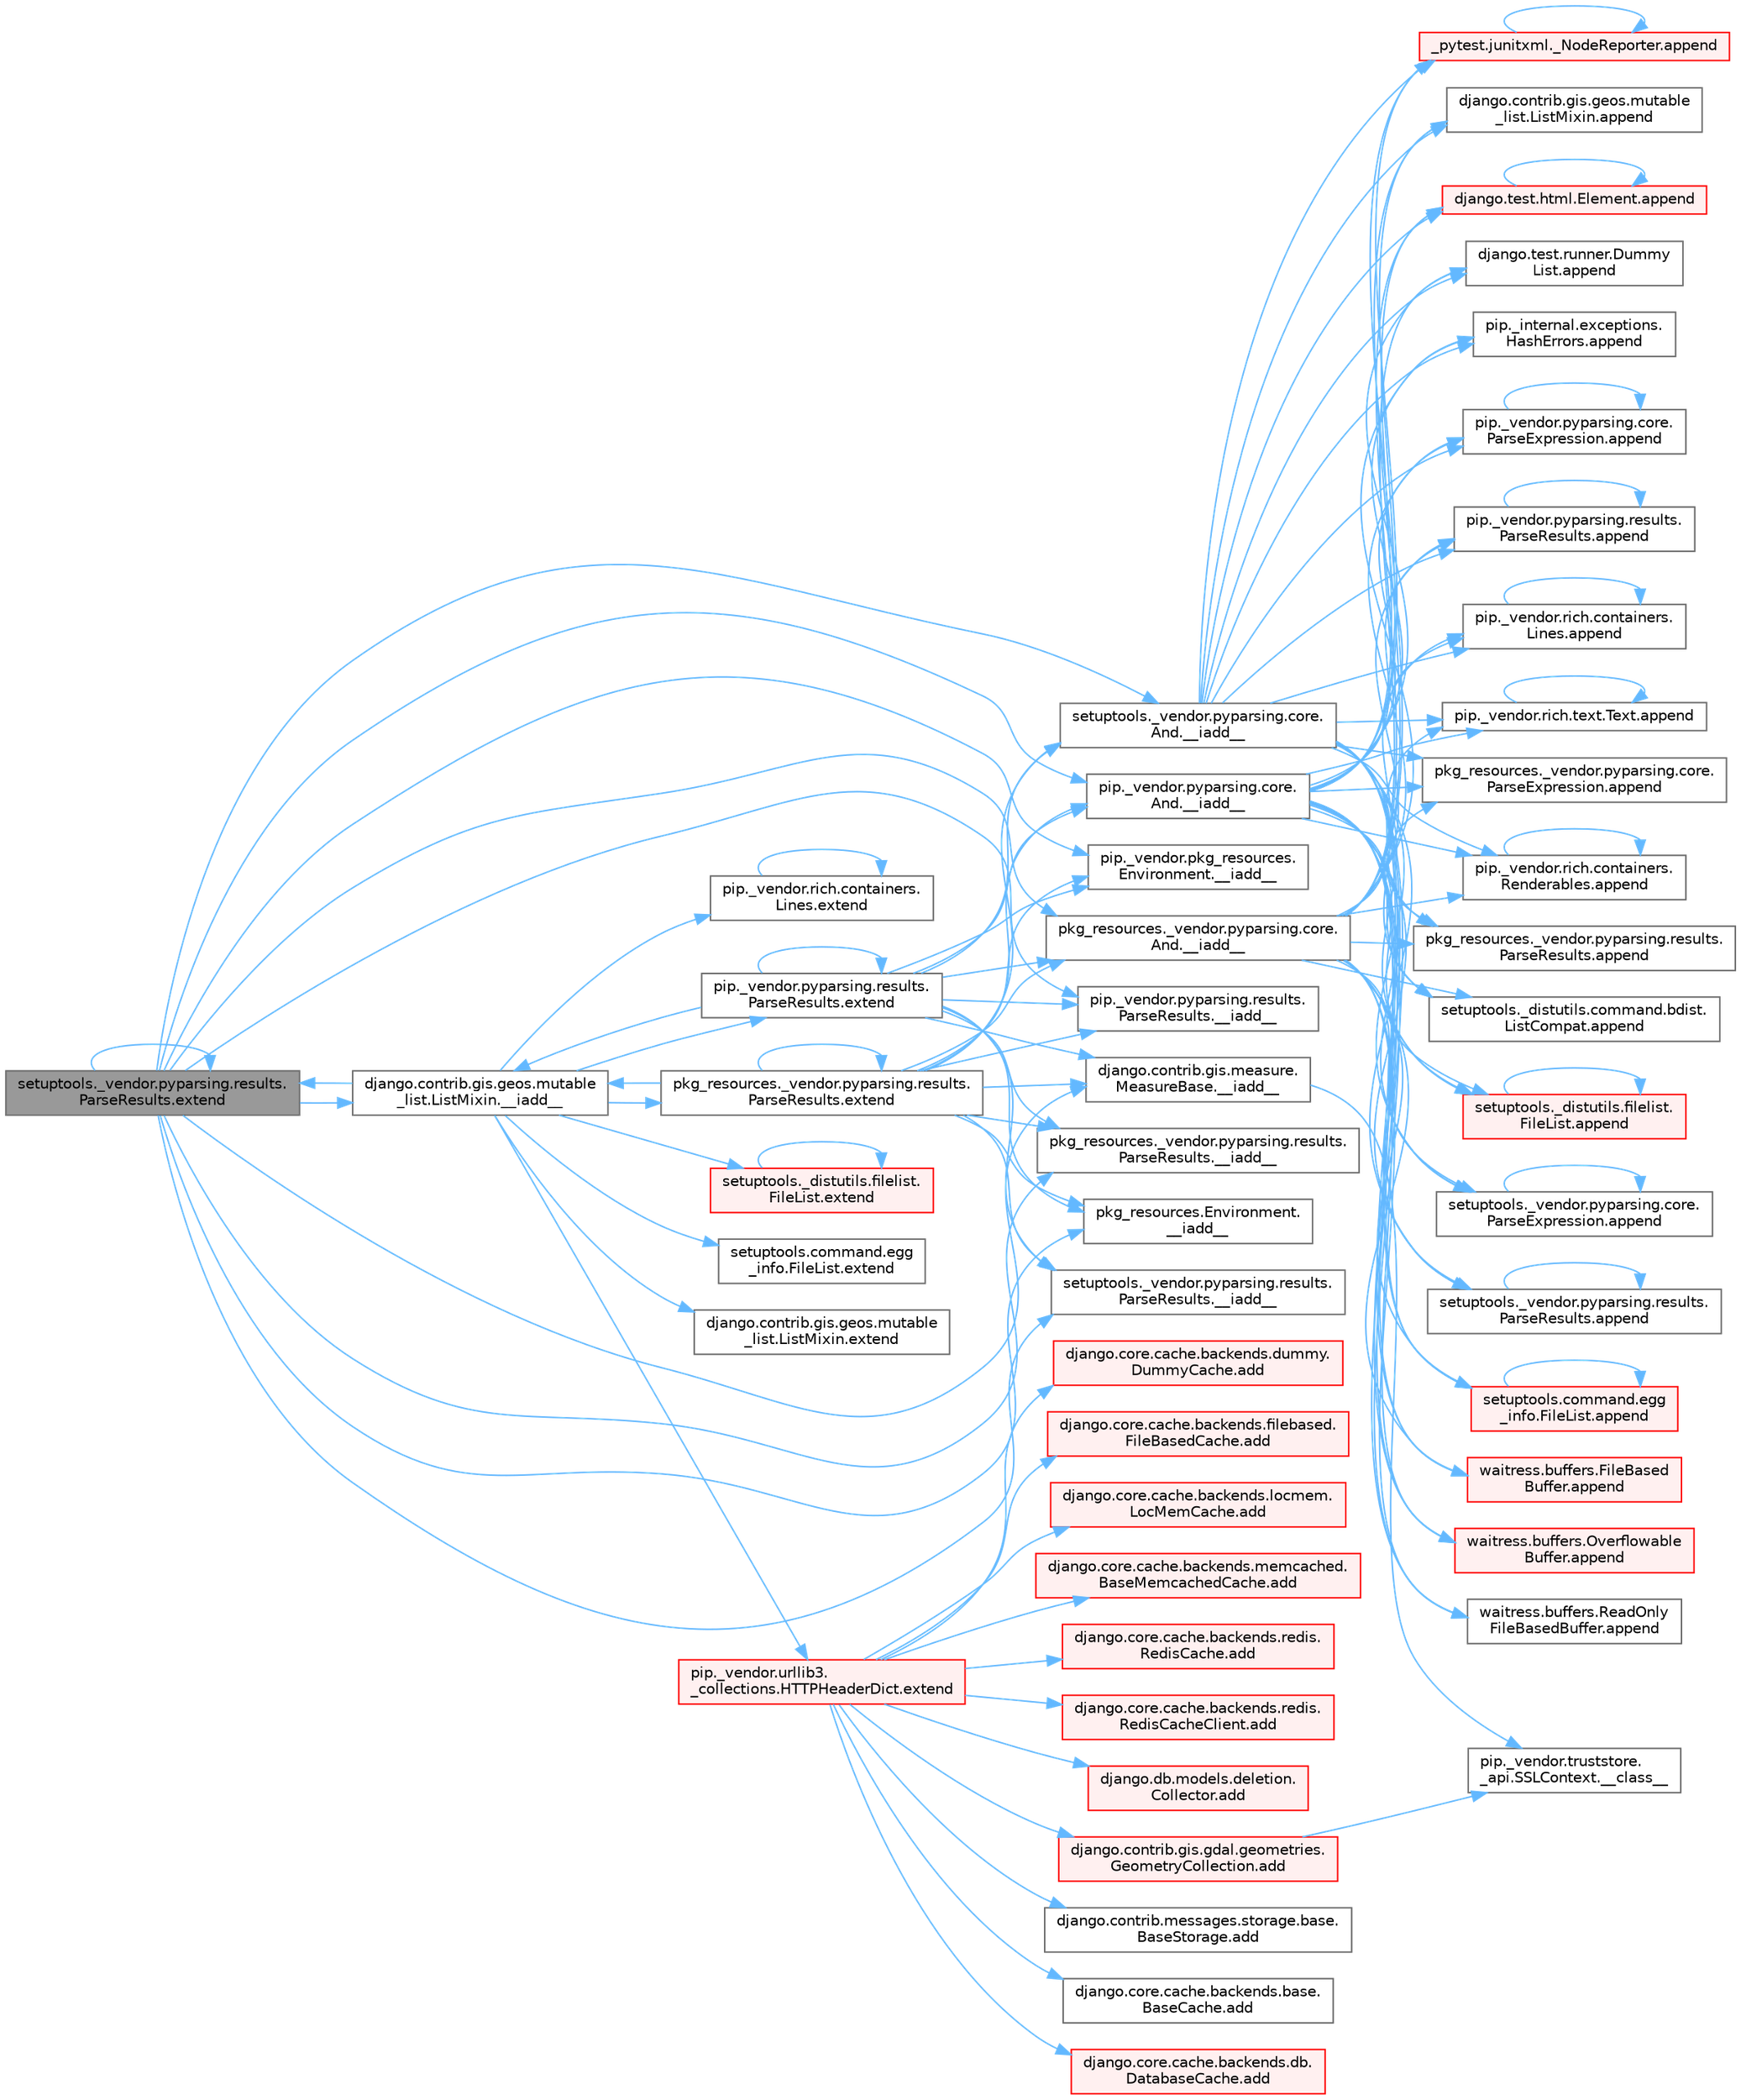 digraph "setuptools._vendor.pyparsing.results.ParseResults.extend"
{
 // LATEX_PDF_SIZE
  bgcolor="transparent";
  edge [fontname=Helvetica,fontsize=10,labelfontname=Helvetica,labelfontsize=10];
  node [fontname=Helvetica,fontsize=10,shape=box,height=0.2,width=0.4];
  rankdir="LR";
  Node1 [id="Node000001",label="setuptools._vendor.pyparsing.results.\lParseResults.extend",height=0.2,width=0.4,color="gray40", fillcolor="grey60", style="filled", fontcolor="black",tooltip=" "];
  Node1 -> Node2 [id="edge1_Node000001_Node000002",color="steelblue1",style="solid",tooltip=" "];
  Node2 [id="Node000002",label="django.contrib.gis.geos.mutable\l_list.ListMixin.__iadd__",height=0.2,width=0.4,color="grey40", fillcolor="white", style="filled",URL="$classdjango_1_1contrib_1_1gis_1_1geos_1_1mutable__list_1_1_list_mixin.html#a892ce7a768206faf1d6150c2d2faf64f",tooltip=" "];
  Node2 -> Node3 [id="edge2_Node000002_Node000003",color="steelblue1",style="solid",tooltip=" "];
  Node3 [id="Node000003",label="django.contrib.gis.geos.mutable\l_list.ListMixin.extend",height=0.2,width=0.4,color="grey40", fillcolor="white", style="filled",URL="$classdjango_1_1contrib_1_1gis_1_1geos_1_1mutable__list_1_1_list_mixin.html#ac54d378ddda85375092a3504b9c41ad2",tooltip=" "];
  Node2 -> Node4 [id="edge3_Node000002_Node000004",color="steelblue1",style="solid",tooltip=" "];
  Node4 [id="Node000004",label="pip._vendor.pyparsing.results.\lParseResults.extend",height=0.2,width=0.4,color="grey40", fillcolor="white", style="filled",URL="$classpip_1_1__vendor_1_1pyparsing_1_1results_1_1_parse_results.html#a3a8a69368a4bca23dd54b356a2a06946",tooltip=" "];
  Node4 -> Node2 [id="edge4_Node000004_Node000002",color="steelblue1",style="solid",tooltip=" "];
  Node4 -> Node5 [id="edge5_Node000004_Node000005",color="steelblue1",style="solid",tooltip=" "];
  Node5 [id="Node000005",label="django.contrib.gis.measure.\lMeasureBase.__iadd__",height=0.2,width=0.4,color="grey40", fillcolor="white", style="filled",URL="$classdjango_1_1contrib_1_1gis_1_1measure_1_1_measure_base.html#a58f2a532d916d224af35818fba5771a2",tooltip=" "];
  Node5 -> Node6 [id="edge6_Node000005_Node000006",color="steelblue1",style="solid",tooltip=" "];
  Node6 [id="Node000006",label="pip._vendor.truststore.\l_api.SSLContext.__class__",height=0.2,width=0.4,color="grey40", fillcolor="white", style="filled",URL="$classpip_1_1__vendor_1_1truststore_1_1__api_1_1_s_s_l_context.html#a530861514f31eabaa3f513557d6e66de",tooltip=" "];
  Node4 -> Node7 [id="edge7_Node000004_Node000007",color="steelblue1",style="solid",tooltip=" "];
  Node7 [id="Node000007",label="pip._vendor.pkg_resources.\lEnvironment.__iadd__",height=0.2,width=0.4,color="grey40", fillcolor="white", style="filled",URL="$classpip_1_1__vendor_1_1pkg__resources_1_1_environment.html#ad20961b8c74bd2062f0ed04410bedcfd",tooltip=" "];
  Node4 -> Node8 [id="edge8_Node000004_Node000008",color="steelblue1",style="solid",tooltip=" "];
  Node8 [id="Node000008",label="pip._vendor.pyparsing.core.\lAnd.__iadd__",height=0.2,width=0.4,color="grey40", fillcolor="white", style="filled",URL="$classpip_1_1__vendor_1_1pyparsing_1_1core_1_1_and.html#a95acc8d227938acc37737c38dedc21ae",tooltip=" "];
  Node8 -> Node9 [id="edge9_Node000008_Node000009",color="steelblue1",style="solid",tooltip=" "];
  Node9 [id="Node000009",label="_pytest.junitxml._NodeReporter.append",height=0.2,width=0.4,color="red", fillcolor="#FFF0F0", style="filled",URL="$class__pytest_1_1junitxml_1_1___node_reporter.html#a0d3785f487e93f5ad0249ca59e7bda5e",tooltip=" "];
  Node9 -> Node9 [id="edge10_Node000009_Node000009",color="steelblue1",style="solid",tooltip=" "];
  Node8 -> Node13 [id="edge11_Node000008_Node000013",color="steelblue1",style="solid",tooltip=" "];
  Node13 [id="Node000013",label="django.contrib.gis.geos.mutable\l_list.ListMixin.append",height=0.2,width=0.4,color="grey40", fillcolor="white", style="filled",URL="$classdjango_1_1contrib_1_1gis_1_1geos_1_1mutable__list_1_1_list_mixin.html#a6e588a3294ea051832ff78d8944c4158",tooltip=" "];
  Node8 -> Node14 [id="edge12_Node000008_Node000014",color="steelblue1",style="solid",tooltip=" "];
  Node14 [id="Node000014",label="django.test.html.Element.append",height=0.2,width=0.4,color="red", fillcolor="#FFF0F0", style="filled",URL="$classdjango_1_1test_1_1html_1_1_element.html#a777b8a687c36ca1eae49eabec1963e0c",tooltip=" "];
  Node14 -> Node14 [id="edge13_Node000014_Node000014",color="steelblue1",style="solid",tooltip=" "];
  Node8 -> Node2466 [id="edge14_Node000008_Node002466",color="steelblue1",style="solid",tooltip=" "];
  Node2466 [id="Node002466",label="django.test.runner.Dummy\lList.append",height=0.2,width=0.4,color="grey40", fillcolor="white", style="filled",URL="$classdjango_1_1test_1_1runner_1_1_dummy_list.html#aa8ad44b98de8efc946e8bbb7e1913e0b",tooltip=" "];
  Node8 -> Node2467 [id="edge15_Node000008_Node002467",color="steelblue1",style="solid",tooltip=" "];
  Node2467 [id="Node002467",label="pip._internal.exceptions.\lHashErrors.append",height=0.2,width=0.4,color="grey40", fillcolor="white", style="filled",URL="$classpip_1_1__internal_1_1exceptions_1_1_hash_errors.html#a9519d1619774a4354693040643bf695f",tooltip=" "];
  Node8 -> Node2468 [id="edge16_Node000008_Node002468",color="steelblue1",style="solid",tooltip=" "];
  Node2468 [id="Node002468",label="pip._vendor.pyparsing.core.\lParseExpression.append",height=0.2,width=0.4,color="grey40", fillcolor="white", style="filled",URL="$classpip_1_1__vendor_1_1pyparsing_1_1core_1_1_parse_expression.html#a5391d96d872c38546024c638f8d19320",tooltip=" "];
  Node2468 -> Node2468 [id="edge17_Node002468_Node002468",color="steelblue1",style="solid",tooltip=" "];
  Node8 -> Node2469 [id="edge18_Node000008_Node002469",color="steelblue1",style="solid",tooltip=" "];
  Node2469 [id="Node002469",label="pip._vendor.pyparsing.results.\lParseResults.append",height=0.2,width=0.4,color="grey40", fillcolor="white", style="filled",URL="$classpip_1_1__vendor_1_1pyparsing_1_1results_1_1_parse_results.html#a1769e3a18e6183e7b515ae5d877ccf2c",tooltip=" "];
  Node2469 -> Node2469 [id="edge19_Node002469_Node002469",color="steelblue1",style="solid",tooltip=" "];
  Node8 -> Node2470 [id="edge20_Node000008_Node002470",color="steelblue1",style="solid",tooltip=" "];
  Node2470 [id="Node002470",label="pip._vendor.rich.containers.\lLines.append",height=0.2,width=0.4,color="grey40", fillcolor="white", style="filled",URL="$classpip_1_1__vendor_1_1rich_1_1containers_1_1_lines.html#aff4b2a3774cbf79a01aef7d63a59e369",tooltip=" "];
  Node2470 -> Node2470 [id="edge21_Node002470_Node002470",color="steelblue1",style="solid",tooltip=" "];
  Node8 -> Node2471 [id="edge22_Node000008_Node002471",color="steelblue1",style="solid",tooltip=" "];
  Node2471 [id="Node002471",label="pip._vendor.rich.containers.\lRenderables.append",height=0.2,width=0.4,color="grey40", fillcolor="white", style="filled",URL="$classpip_1_1__vendor_1_1rich_1_1containers_1_1_renderables.html#a0dfe848a00b624ef9561a72925b266a1",tooltip=" "];
  Node2471 -> Node2471 [id="edge23_Node002471_Node002471",color="steelblue1",style="solid",tooltip=" "];
  Node8 -> Node2472 [id="edge24_Node000008_Node002472",color="steelblue1",style="solid",tooltip=" "];
  Node2472 [id="Node002472",label="pip._vendor.rich.text.Text.append",height=0.2,width=0.4,color="grey40", fillcolor="white", style="filled",URL="$classpip_1_1__vendor_1_1rich_1_1text_1_1_text.html#ac50e796231ea0bcbefd7fdda378ae2d0",tooltip=" "];
  Node2472 -> Node2472 [id="edge25_Node002472_Node002472",color="steelblue1",style="solid",tooltip=" "];
  Node8 -> Node2473 [id="edge26_Node000008_Node002473",color="steelblue1",style="solid",tooltip=" "];
  Node2473 [id="Node002473",label="pkg_resources._vendor.pyparsing.core.\lParseExpression.append",height=0.2,width=0.4,color="grey40", fillcolor="white", style="filled",URL="$classpkg__resources_1_1__vendor_1_1pyparsing_1_1core_1_1_parse_expression.html#adf2aceeef4bcf571b1ead3887b141c55",tooltip=" "];
  Node8 -> Node2474 [id="edge27_Node000008_Node002474",color="steelblue1",style="solid",tooltip=" "];
  Node2474 [id="Node002474",label="pkg_resources._vendor.pyparsing.results.\lParseResults.append",height=0.2,width=0.4,color="grey40", fillcolor="white", style="filled",URL="$classpkg__resources_1_1__vendor_1_1pyparsing_1_1results_1_1_parse_results.html#ad04399ef1413da47879c6bd5e3112f9c",tooltip=" "];
  Node8 -> Node2475 [id="edge28_Node000008_Node002475",color="steelblue1",style="solid",tooltip=" "];
  Node2475 [id="Node002475",label="setuptools._distutils.command.bdist.\lListCompat.append",height=0.2,width=0.4,color="grey40", fillcolor="white", style="filled",URL="$classsetuptools_1_1__distutils_1_1command_1_1bdist_1_1_list_compat.html#a71969fcaf7e65a8617c14462b65bc66f",tooltip=" "];
  Node8 -> Node2476 [id="edge29_Node000008_Node002476",color="steelblue1",style="solid",tooltip=" "];
  Node2476 [id="Node002476",label="setuptools._distutils.filelist.\lFileList.append",height=0.2,width=0.4,color="red", fillcolor="#FFF0F0", style="filled",URL="$classsetuptools_1_1__distutils_1_1filelist_1_1_file_list.html#aa9ee6398f54c690ec1af5df79fb1fbac",tooltip=" "];
  Node2476 -> Node2476 [id="edge30_Node002476_Node002476",color="steelblue1",style="solid",tooltip=" "];
  Node8 -> Node2477 [id="edge31_Node000008_Node002477",color="steelblue1",style="solid",tooltip=" "];
  Node2477 [id="Node002477",label="setuptools._vendor.pyparsing.core.\lParseExpression.append",height=0.2,width=0.4,color="grey40", fillcolor="white", style="filled",URL="$classsetuptools_1_1__vendor_1_1pyparsing_1_1core_1_1_parse_expression.html#afdaa9ae90fd33a1499cc292ad535a140",tooltip=" "];
  Node2477 -> Node2477 [id="edge32_Node002477_Node002477",color="steelblue1",style="solid",tooltip=" "];
  Node8 -> Node2478 [id="edge33_Node000008_Node002478",color="steelblue1",style="solid",tooltip=" "];
  Node2478 [id="Node002478",label="setuptools._vendor.pyparsing.results.\lParseResults.append",height=0.2,width=0.4,color="grey40", fillcolor="white", style="filled",URL="$classsetuptools_1_1__vendor_1_1pyparsing_1_1results_1_1_parse_results.html#a349f73c43f7cd106c5cb4ec2e3b5f95e",tooltip=" "];
  Node2478 -> Node2478 [id="edge34_Node002478_Node002478",color="steelblue1",style="solid",tooltip=" "];
  Node8 -> Node2479 [id="edge35_Node000008_Node002479",color="steelblue1",style="solid",tooltip=" "];
  Node2479 [id="Node002479",label="setuptools.command.egg\l_info.FileList.append",height=0.2,width=0.4,color="red", fillcolor="#FFF0F0", style="filled",URL="$classsetuptools_1_1command_1_1egg__info_1_1_file_list.html#a824a1cbf2a36d3079c6f24506056cf44",tooltip=" "];
  Node2479 -> Node2479 [id="edge36_Node002479_Node002479",color="steelblue1",style="solid",tooltip=" "];
  Node8 -> Node2481 [id="edge37_Node000008_Node002481",color="steelblue1",style="solid",tooltip=" "];
  Node2481 [id="Node002481",label="waitress.buffers.FileBased\lBuffer.append",height=0.2,width=0.4,color="red", fillcolor="#FFF0F0", style="filled",URL="$classwaitress_1_1buffers_1_1_file_based_buffer.html#a7ba030f652e5407c4ffc751e7e6dc5aa",tooltip=" "];
  Node8 -> Node2482 [id="edge38_Node000008_Node002482",color="steelblue1",style="solid",tooltip=" "];
  Node2482 [id="Node002482",label="waitress.buffers.Overflowable\lBuffer.append",height=0.2,width=0.4,color="red", fillcolor="#FFF0F0", style="filled",URL="$classwaitress_1_1buffers_1_1_overflowable_buffer.html#a7cdf1d76178eff78a4d79599c2717d55",tooltip=" "];
  Node8 -> Node2483 [id="edge39_Node000008_Node002483",color="steelblue1",style="solid",tooltip=" "];
  Node2483 [id="Node002483",label="waitress.buffers.ReadOnly\lFileBasedBuffer.append",height=0.2,width=0.4,color="grey40", fillcolor="white", style="filled",URL="$classwaitress_1_1buffers_1_1_read_only_file_based_buffer.html#a0f7710f7568e7bc591fb2a3da3874b5f",tooltip=" "];
  Node4 -> Node2713 [id="edge40_Node000004_Node002713",color="steelblue1",style="solid",tooltip=" "];
  Node2713 [id="Node002713",label="pip._vendor.pyparsing.results.\lParseResults.__iadd__",height=0.2,width=0.4,color="grey40", fillcolor="white", style="filled",URL="$classpip_1_1__vendor_1_1pyparsing_1_1results_1_1_parse_results.html#a5a1794a98ea668c5b21980337a68fbbb",tooltip=" "];
  Node4 -> Node2714 [id="edge41_Node000004_Node002714",color="steelblue1",style="solid",tooltip=" "];
  Node2714 [id="Node002714",label="pkg_resources._vendor.pyparsing.core.\lAnd.__iadd__",height=0.2,width=0.4,color="grey40", fillcolor="white", style="filled",URL="$classpkg__resources_1_1__vendor_1_1pyparsing_1_1core_1_1_and.html#a3518d567360a52cd23673c05d57da5ec",tooltip=" "];
  Node2714 -> Node9 [id="edge42_Node002714_Node000009",color="steelblue1",style="solid",tooltip=" "];
  Node2714 -> Node13 [id="edge43_Node002714_Node000013",color="steelblue1",style="solid",tooltip=" "];
  Node2714 -> Node14 [id="edge44_Node002714_Node000014",color="steelblue1",style="solid",tooltip=" "];
  Node2714 -> Node2466 [id="edge45_Node002714_Node002466",color="steelblue1",style="solid",tooltip=" "];
  Node2714 -> Node2467 [id="edge46_Node002714_Node002467",color="steelblue1",style="solid",tooltip=" "];
  Node2714 -> Node2468 [id="edge47_Node002714_Node002468",color="steelblue1",style="solid",tooltip=" "];
  Node2714 -> Node2469 [id="edge48_Node002714_Node002469",color="steelblue1",style="solid",tooltip=" "];
  Node2714 -> Node2470 [id="edge49_Node002714_Node002470",color="steelblue1",style="solid",tooltip=" "];
  Node2714 -> Node2471 [id="edge50_Node002714_Node002471",color="steelblue1",style="solid",tooltip=" "];
  Node2714 -> Node2472 [id="edge51_Node002714_Node002472",color="steelblue1",style="solid",tooltip=" "];
  Node2714 -> Node2473 [id="edge52_Node002714_Node002473",color="steelblue1",style="solid",tooltip=" "];
  Node2714 -> Node2474 [id="edge53_Node002714_Node002474",color="steelblue1",style="solid",tooltip=" "];
  Node2714 -> Node2475 [id="edge54_Node002714_Node002475",color="steelblue1",style="solid",tooltip=" "];
  Node2714 -> Node2476 [id="edge55_Node002714_Node002476",color="steelblue1",style="solid",tooltip=" "];
  Node2714 -> Node2477 [id="edge56_Node002714_Node002477",color="steelblue1",style="solid",tooltip=" "];
  Node2714 -> Node2478 [id="edge57_Node002714_Node002478",color="steelblue1",style="solid",tooltip=" "];
  Node2714 -> Node2479 [id="edge58_Node002714_Node002479",color="steelblue1",style="solid",tooltip=" "];
  Node2714 -> Node2481 [id="edge59_Node002714_Node002481",color="steelblue1",style="solid",tooltip=" "];
  Node2714 -> Node2482 [id="edge60_Node002714_Node002482",color="steelblue1",style="solid",tooltip=" "];
  Node2714 -> Node2483 [id="edge61_Node002714_Node002483",color="steelblue1",style="solid",tooltip=" "];
  Node4 -> Node2715 [id="edge62_Node000004_Node002715",color="steelblue1",style="solid",tooltip=" "];
  Node2715 [id="Node002715",label="pkg_resources._vendor.pyparsing.results.\lParseResults.__iadd__",height=0.2,width=0.4,color="grey40", fillcolor="white", style="filled",URL="$classpkg__resources_1_1__vendor_1_1pyparsing_1_1results_1_1_parse_results.html#a8aa2d12449420e7f4a54011c4bbb2d0e",tooltip=" "];
  Node4 -> Node2716 [id="edge63_Node000004_Node002716",color="steelblue1",style="solid",tooltip=" "];
  Node2716 [id="Node002716",label="pkg_resources.Environment.\l__iadd__",height=0.2,width=0.4,color="grey40", fillcolor="white", style="filled",URL="$classpkg__resources_1_1_environment.html#af18a0f6e017fc13be08ef933dac3627f",tooltip=" "];
  Node4 -> Node2717 [id="edge64_Node000004_Node002717",color="steelblue1",style="solid",tooltip=" "];
  Node2717 [id="Node002717",label="setuptools._vendor.pyparsing.core.\lAnd.__iadd__",height=0.2,width=0.4,color="grey40", fillcolor="white", style="filled",URL="$classsetuptools_1_1__vendor_1_1pyparsing_1_1core_1_1_and.html#ae5d5acd18921d1ec46dfdb9ab9dd9a79",tooltip=" "];
  Node2717 -> Node9 [id="edge65_Node002717_Node000009",color="steelblue1",style="solid",tooltip=" "];
  Node2717 -> Node13 [id="edge66_Node002717_Node000013",color="steelblue1",style="solid",tooltip=" "];
  Node2717 -> Node14 [id="edge67_Node002717_Node000014",color="steelblue1",style="solid",tooltip=" "];
  Node2717 -> Node2466 [id="edge68_Node002717_Node002466",color="steelblue1",style="solid",tooltip=" "];
  Node2717 -> Node2467 [id="edge69_Node002717_Node002467",color="steelblue1",style="solid",tooltip=" "];
  Node2717 -> Node2468 [id="edge70_Node002717_Node002468",color="steelblue1",style="solid",tooltip=" "];
  Node2717 -> Node2469 [id="edge71_Node002717_Node002469",color="steelblue1",style="solid",tooltip=" "];
  Node2717 -> Node2470 [id="edge72_Node002717_Node002470",color="steelblue1",style="solid",tooltip=" "];
  Node2717 -> Node2471 [id="edge73_Node002717_Node002471",color="steelblue1",style="solid",tooltip=" "];
  Node2717 -> Node2472 [id="edge74_Node002717_Node002472",color="steelblue1",style="solid",tooltip=" "];
  Node2717 -> Node2473 [id="edge75_Node002717_Node002473",color="steelblue1",style="solid",tooltip=" "];
  Node2717 -> Node2474 [id="edge76_Node002717_Node002474",color="steelblue1",style="solid",tooltip=" "];
  Node2717 -> Node2475 [id="edge77_Node002717_Node002475",color="steelblue1",style="solid",tooltip=" "];
  Node2717 -> Node2476 [id="edge78_Node002717_Node002476",color="steelblue1",style="solid",tooltip=" "];
  Node2717 -> Node2477 [id="edge79_Node002717_Node002477",color="steelblue1",style="solid",tooltip=" "];
  Node2717 -> Node2478 [id="edge80_Node002717_Node002478",color="steelblue1",style="solid",tooltip=" "];
  Node2717 -> Node2479 [id="edge81_Node002717_Node002479",color="steelblue1",style="solid",tooltip=" "];
  Node2717 -> Node2481 [id="edge82_Node002717_Node002481",color="steelblue1",style="solid",tooltip=" "];
  Node2717 -> Node2482 [id="edge83_Node002717_Node002482",color="steelblue1",style="solid",tooltip=" "];
  Node2717 -> Node2483 [id="edge84_Node002717_Node002483",color="steelblue1",style="solid",tooltip=" "];
  Node4 -> Node2718 [id="edge85_Node000004_Node002718",color="steelblue1",style="solid",tooltip=" "];
  Node2718 [id="Node002718",label="setuptools._vendor.pyparsing.results.\lParseResults.__iadd__",height=0.2,width=0.4,color="grey40", fillcolor="white", style="filled",URL="$classsetuptools_1_1__vendor_1_1pyparsing_1_1results_1_1_parse_results.html#ac12e7be723a8b0024d75fe36e7d33167",tooltip=" "];
  Node4 -> Node4 [id="edge86_Node000004_Node000004",color="steelblue1",style="solid",tooltip=" "];
  Node2 -> Node2422 [id="edge87_Node000002_Node002422",color="steelblue1",style="solid",tooltip=" "];
  Node2422 [id="Node002422",label="pip._vendor.rich.containers.\lLines.extend",height=0.2,width=0.4,color="grey40", fillcolor="white", style="filled",URL="$classpip_1_1__vendor_1_1rich_1_1containers_1_1_lines.html#ac2f104475218f1e94a04d898a5e634ca",tooltip=" "];
  Node2422 -> Node2422 [id="edge88_Node002422_Node002422",color="steelblue1",style="solid",tooltip=" "];
  Node2 -> Node2423 [id="edge89_Node000002_Node002423",color="steelblue1",style="solid",tooltip=" "];
  Node2423 [id="Node002423",label="pip._vendor.urllib3.\l_collections.HTTPHeaderDict.extend",height=0.2,width=0.4,color="red", fillcolor="#FFF0F0", style="filled",URL="$classpip_1_1__vendor_1_1urllib3_1_1__collections_1_1_h_t_t_p_header_dict.html#a2e1d7729c6ade1c90e37914063295d1f",tooltip=" "];
  Node2423 -> Node2424 [id="edge90_Node002423_Node002424",color="steelblue1",style="solid",tooltip=" "];
  Node2424 [id="Node002424",label="django.contrib.gis.gdal.geometries.\lGeometryCollection.add",height=0.2,width=0.4,color="red", fillcolor="#FFF0F0", style="filled",URL="$classdjango_1_1contrib_1_1gis_1_1gdal_1_1geometries_1_1_geometry_collection.html#a00c1825a411d244c854762b413ff996c",tooltip=" "];
  Node2424 -> Node6 [id="edge91_Node002424_Node000006",color="steelblue1",style="solid",tooltip=" "];
  Node2423 -> Node886 [id="edge92_Node002423_Node000886",color="steelblue1",style="solid",tooltip=" "];
  Node886 [id="Node000886",label="django.contrib.messages.storage.base.\lBaseStorage.add",height=0.2,width=0.4,color="grey40", fillcolor="white", style="filled",URL="$classdjango_1_1contrib_1_1messages_1_1storage_1_1base_1_1_base_storage.html#aafc1151a94b34b80803c99d883ca268c",tooltip=" "];
  Node2423 -> Node2425 [id="edge93_Node002423_Node002425",color="steelblue1",style="solid",tooltip=" "];
  Node2425 [id="Node002425",label="django.core.cache.backends.base.\lBaseCache.add",height=0.2,width=0.4,color="grey40", fillcolor="white", style="filled",URL="$classdjango_1_1core_1_1cache_1_1backends_1_1base_1_1_base_cache.html#ab0cdee68050102665043193640ac006c",tooltip=" "];
  Node2423 -> Node2426 [id="edge94_Node002423_Node002426",color="steelblue1",style="solid",tooltip=" "];
  Node2426 [id="Node002426",label="django.core.cache.backends.db.\lDatabaseCache.add",height=0.2,width=0.4,color="red", fillcolor="#FFF0F0", style="filled",URL="$classdjango_1_1core_1_1cache_1_1backends_1_1db_1_1_database_cache.html#a6196dda2bfd9eca834ecd81a7a217ec4",tooltip=" "];
  Node2423 -> Node2431 [id="edge95_Node002423_Node002431",color="steelblue1",style="solid",tooltip=" "];
  Node2431 [id="Node002431",label="django.core.cache.backends.dummy.\lDummyCache.add",height=0.2,width=0.4,color="red", fillcolor="#FFF0F0", style="filled",URL="$classdjango_1_1core_1_1cache_1_1backends_1_1dummy_1_1_dummy_cache.html#adc04a4b63e4c6a4f61c832f87b9231ed",tooltip=" "];
  Node2423 -> Node2432 [id="edge96_Node002423_Node002432",color="steelblue1",style="solid",tooltip=" "];
  Node2432 [id="Node002432",label="django.core.cache.backends.filebased.\lFileBasedCache.add",height=0.2,width=0.4,color="red", fillcolor="#FFF0F0", style="filled",URL="$classdjango_1_1core_1_1cache_1_1backends_1_1filebased_1_1_file_based_cache.html#a2f380fb404bde29c82c6169465ee1391",tooltip=" "];
  Node2423 -> Node2514 [id="edge97_Node002423_Node002514",color="steelblue1",style="solid",tooltip=" "];
  Node2514 [id="Node002514",label="django.core.cache.backends.locmem.\lLocMemCache.add",height=0.2,width=0.4,color="red", fillcolor="#FFF0F0", style="filled",URL="$classdjango_1_1core_1_1cache_1_1backends_1_1locmem_1_1_loc_mem_cache.html#a6c454b0a21a7ef56bac23c2c47a767a9",tooltip=" "];
  Node2423 -> Node2515 [id="edge98_Node002423_Node002515",color="steelblue1",style="solid",tooltip=" "];
  Node2515 [id="Node002515",label="django.core.cache.backends.memcached.\lBaseMemcachedCache.add",height=0.2,width=0.4,color="red", fillcolor="#FFF0F0", style="filled",URL="$classdjango_1_1core_1_1cache_1_1backends_1_1memcached_1_1_base_memcached_cache.html#a1d7675623ea665a0ee0748173eeb0a38",tooltip=" "];
  Node2423 -> Node2516 [id="edge99_Node002423_Node002516",color="steelblue1",style="solid",tooltip=" "];
  Node2516 [id="Node002516",label="django.core.cache.backends.redis.\lRedisCache.add",height=0.2,width=0.4,color="red", fillcolor="#FFF0F0", style="filled",URL="$classdjango_1_1core_1_1cache_1_1backends_1_1redis_1_1_redis_cache.html#a5d4d6507b2a2647f876da5c964cb73c2",tooltip=" "];
  Node2423 -> Node2517 [id="edge100_Node002423_Node002517",color="steelblue1",style="solid",tooltip=" "];
  Node2517 [id="Node002517",label="django.core.cache.backends.redis.\lRedisCacheClient.add",height=0.2,width=0.4,color="red", fillcolor="#FFF0F0", style="filled",URL="$classdjango_1_1core_1_1cache_1_1backends_1_1redis_1_1_redis_cache_client.html#a38d58b9a92fa6243e62635c678251410",tooltip=" "];
  Node2423 -> Node2518 [id="edge101_Node002423_Node002518",color="steelblue1",style="solid",tooltip=" "];
  Node2518 [id="Node002518",label="django.db.models.deletion.\lCollector.add",height=0.2,width=0.4,color="red", fillcolor="#FFF0F0", style="filled",URL="$classdjango_1_1db_1_1models_1_1deletion_1_1_collector.html#a92a25e9aef2930eb72e650f4e05abd18",tooltip=" "];
  Node2 -> Node2712 [id="edge102_Node000002_Node002712",color="steelblue1",style="solid",tooltip=" "];
  Node2712 [id="Node002712",label="pkg_resources._vendor.pyparsing.results.\lParseResults.extend",height=0.2,width=0.4,color="grey40", fillcolor="white", style="filled",URL="$classpkg__resources_1_1__vendor_1_1pyparsing_1_1results_1_1_parse_results.html#a72e8060e72d308428923c84a049d11b1",tooltip=" "];
  Node2712 -> Node2 [id="edge103_Node002712_Node000002",color="steelblue1",style="solid",tooltip=" "];
  Node2712 -> Node5 [id="edge104_Node002712_Node000005",color="steelblue1",style="solid",tooltip=" "];
  Node2712 -> Node7 [id="edge105_Node002712_Node000007",color="steelblue1",style="solid",tooltip=" "];
  Node2712 -> Node8 [id="edge106_Node002712_Node000008",color="steelblue1",style="solid",tooltip=" "];
  Node2712 -> Node2713 [id="edge107_Node002712_Node002713",color="steelblue1",style="solid",tooltip=" "];
  Node2712 -> Node2714 [id="edge108_Node002712_Node002714",color="steelblue1",style="solid",tooltip=" "];
  Node2712 -> Node2715 [id="edge109_Node002712_Node002715",color="steelblue1",style="solid",tooltip=" "];
  Node2712 -> Node2716 [id="edge110_Node002712_Node002716",color="steelblue1",style="solid",tooltip=" "];
  Node2712 -> Node2717 [id="edge111_Node002712_Node002717",color="steelblue1",style="solid",tooltip=" "];
  Node2712 -> Node2718 [id="edge112_Node002712_Node002718",color="steelblue1",style="solid",tooltip=" "];
  Node2712 -> Node2712 [id="edge113_Node002712_Node002712",color="steelblue1",style="solid",tooltip=" "];
  Node2 -> Node2719 [id="edge114_Node000002_Node002719",color="steelblue1",style="solid",tooltip=" "];
  Node2719 [id="Node002719",label="setuptools._distutils.filelist.\lFileList.extend",height=0.2,width=0.4,color="red", fillcolor="#FFF0F0", style="filled",URL="$classsetuptools_1_1__distutils_1_1filelist_1_1_file_list.html#afbb5d33eba4b305a48c0864d954956a4",tooltip=" "];
  Node2719 -> Node2719 [id="edge115_Node002719_Node002719",color="steelblue1",style="solid",tooltip=" "];
  Node2 -> Node1 [id="edge116_Node000002_Node000001",color="steelblue1",style="solid",tooltip=" "];
  Node2 -> Node2720 [id="edge117_Node000002_Node002720",color="steelblue1",style="solid",tooltip=" "];
  Node2720 [id="Node002720",label="setuptools.command.egg\l_info.FileList.extend",height=0.2,width=0.4,color="grey40", fillcolor="white", style="filled",URL="$classsetuptools_1_1command_1_1egg__info_1_1_file_list.html#a82aa2544655d2015a1211bb3350e3f84",tooltip=" "];
  Node1 -> Node5 [id="edge118_Node000001_Node000005",color="steelblue1",style="solid",tooltip=" "];
  Node1 -> Node7 [id="edge119_Node000001_Node000007",color="steelblue1",style="solid",tooltip=" "];
  Node1 -> Node8 [id="edge120_Node000001_Node000008",color="steelblue1",style="solid",tooltip=" "];
  Node1 -> Node2713 [id="edge121_Node000001_Node002713",color="steelblue1",style="solid",tooltip=" "];
  Node1 -> Node2714 [id="edge122_Node000001_Node002714",color="steelblue1",style="solid",tooltip=" "];
  Node1 -> Node2715 [id="edge123_Node000001_Node002715",color="steelblue1",style="solid",tooltip=" "];
  Node1 -> Node2716 [id="edge124_Node000001_Node002716",color="steelblue1",style="solid",tooltip=" "];
  Node1 -> Node2717 [id="edge125_Node000001_Node002717",color="steelblue1",style="solid",tooltip=" "];
  Node1 -> Node2718 [id="edge126_Node000001_Node002718",color="steelblue1",style="solid",tooltip=" "];
  Node1 -> Node1 [id="edge127_Node000001_Node000001",color="steelblue1",style="solid",tooltip=" "];
}
